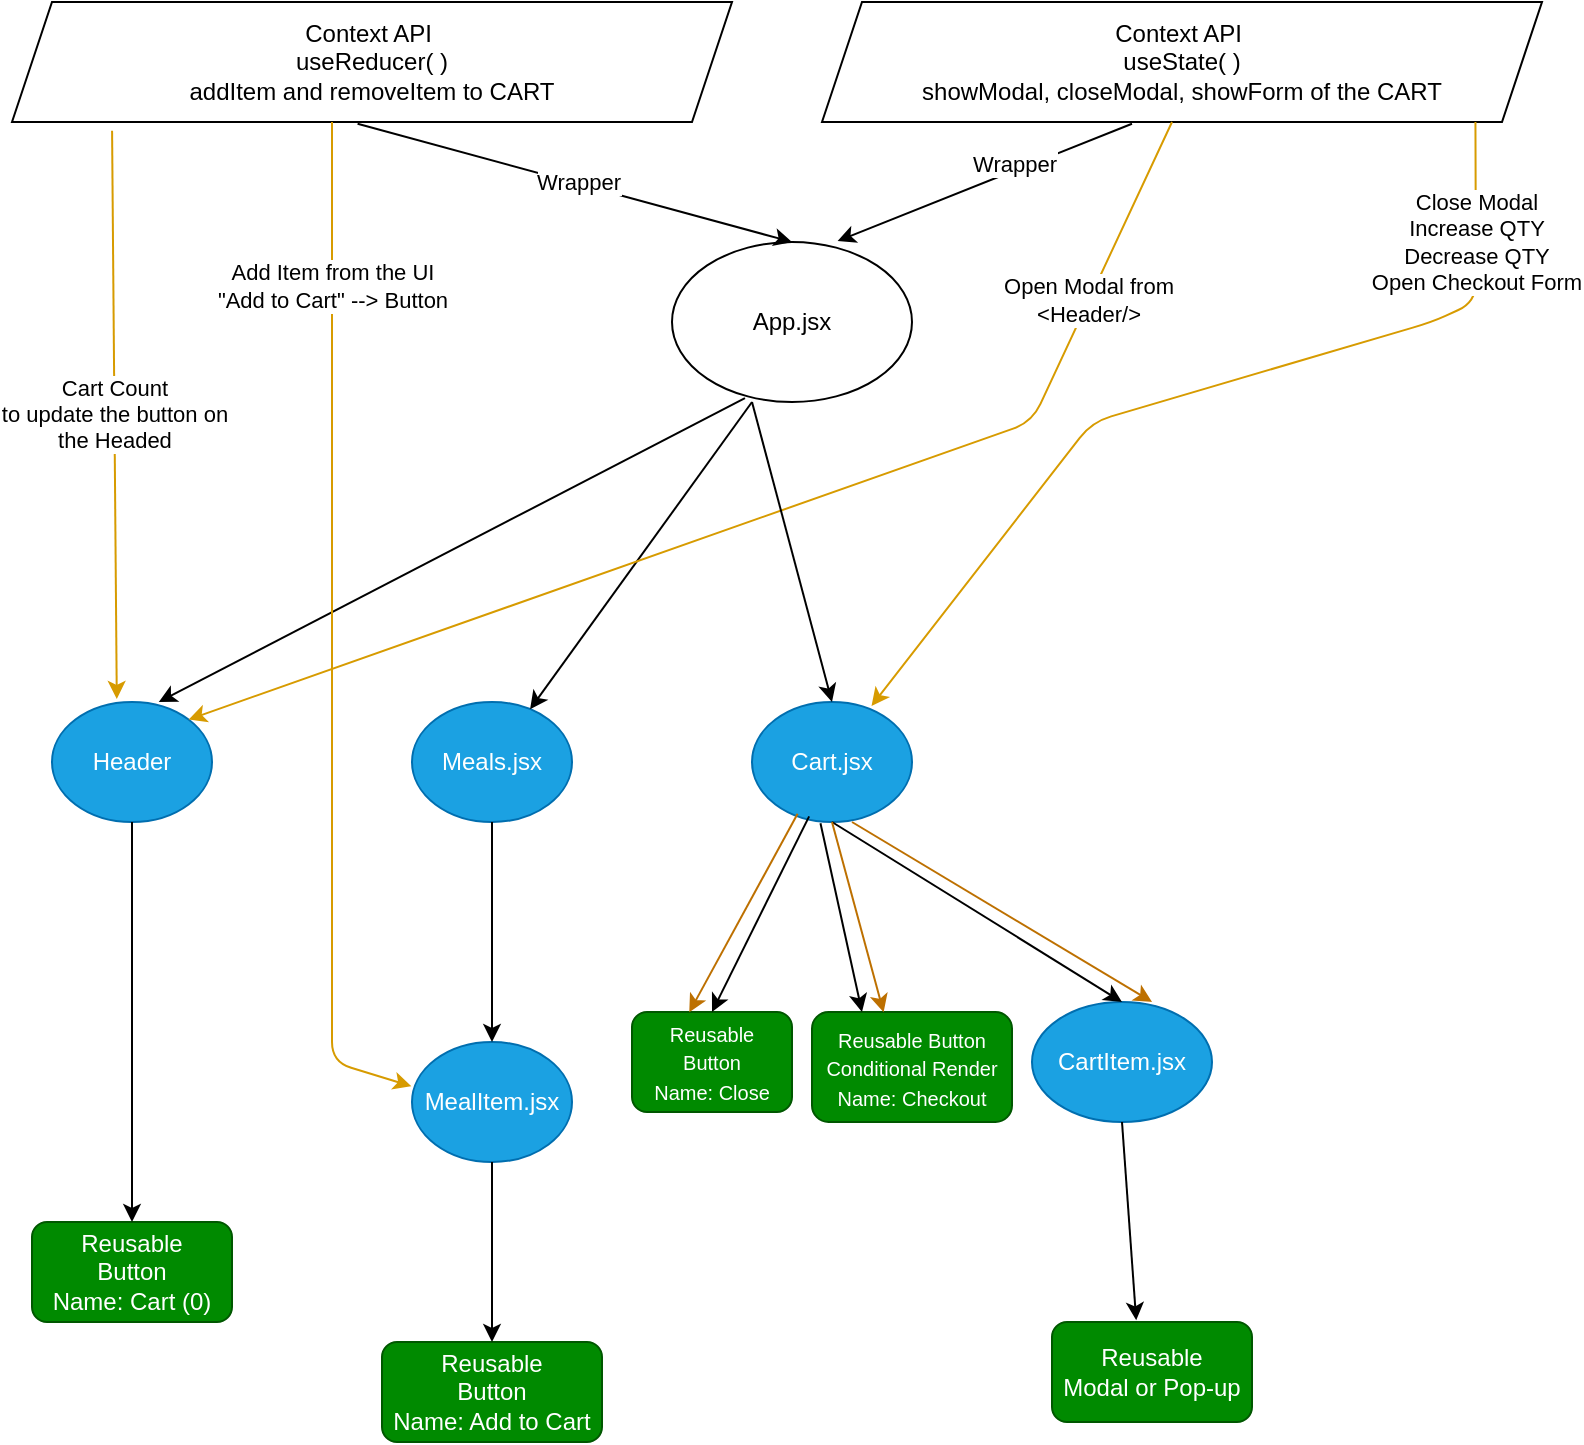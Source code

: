 <mxfile>
    <diagram id="-xRTF9BAHJE05iC_fFnF" name="Frontend">
        <mxGraphModel dx="814" dy="577" grid="1" gridSize="10" guides="1" tooltips="1" connect="1" arrows="1" fold="1" page="1" pageScale="1" pageWidth="850" pageHeight="1100" math="0" shadow="0">
            <root>
                <mxCell id="0"/>
                <mxCell id="1" parent="0"/>
                <mxCell id="2" value="App.jsx" style="ellipse;whiteSpace=wrap;html=1;" parent="1" vertex="1">
                    <mxGeometry x="350" y="140" width="120" height="80" as="geometry"/>
                </mxCell>
                <mxCell id="3" value="" style="endArrow=classic;html=1;entryX=0.667;entryY=0;entryDx=0;entryDy=0;entryPerimeter=0;exitX=0.304;exitY=0.976;exitDx=0;exitDy=0;exitPerimeter=0;" parent="1" source="2" target="4" edge="1">
                    <mxGeometry width="50" height="50" relative="1" as="geometry">
                        <mxPoint x="380" y="200" as="sourcePoint"/>
                        <mxPoint x="300" y="230" as="targetPoint"/>
                        <Array as="points"/>
                    </mxGeometry>
                </mxCell>
                <mxCell id="4" value="Header" style="ellipse;whiteSpace=wrap;html=1;fillColor=#1ba1e2;fontColor=#ffffff;strokeColor=#006EAF;" parent="1" vertex="1">
                    <mxGeometry x="40" y="370" width="80" height="60" as="geometry"/>
                </mxCell>
                <mxCell id="5" value="Meals.jsx" style="ellipse;whiteSpace=wrap;html=1;fillColor=#1ba1e2;fontColor=#ffffff;strokeColor=#006EAF;" parent="1" vertex="1">
                    <mxGeometry x="220" y="370" width="80" height="60" as="geometry"/>
                </mxCell>
                <mxCell id="6" value="MealItem.jsx" style="ellipse;whiteSpace=wrap;html=1;fillColor=#1ba1e2;fontColor=#ffffff;strokeColor=#006EAF;" parent="1" vertex="1">
                    <mxGeometry x="220" y="540" width="80" height="60" as="geometry"/>
                </mxCell>
                <mxCell id="7" value="Reusable&lt;br&gt;Button&lt;br&gt;Name: Cart (0)" style="rounded=1;whiteSpace=wrap;html=1;fillColor=#008a00;fontColor=#ffffff;strokeColor=#005700;" parent="1" vertex="1">
                    <mxGeometry x="30" y="630" width="100" height="50" as="geometry"/>
                </mxCell>
                <mxCell id="8" value="Reusable&lt;br&gt;Button&lt;br&gt;Name: Add to Cart" style="rounded=1;whiteSpace=wrap;html=1;fillColor=#008a00;fontColor=#ffffff;strokeColor=#005700;" parent="1" vertex="1">
                    <mxGeometry x="205" y="690" width="110" height="50" as="geometry"/>
                </mxCell>
                <mxCell id="9" value="" style="endArrow=classic;html=1;" parent="1" target="5" edge="1">
                    <mxGeometry width="50" height="50" relative="1" as="geometry">
                        <mxPoint x="390" y="220" as="sourcePoint"/>
                        <mxPoint x="110.04" y="240" as="targetPoint"/>
                    </mxGeometry>
                </mxCell>
                <mxCell id="11" value="" style="endArrow=classic;html=1;entryX=0.5;entryY=0;entryDx=0;entryDy=0;exitX=0.5;exitY=1;exitDx=0;exitDy=0;" parent="1" source="5" target="6" edge="1">
                    <mxGeometry width="50" height="50" relative="1" as="geometry">
                        <mxPoint x="375.037" y="176.043" as="sourcePoint"/>
                        <mxPoint x="318.85" y="244.928" as="targetPoint"/>
                        <Array as="points"/>
                    </mxGeometry>
                </mxCell>
                <mxCell id="12" value="" style="endArrow=classic;html=1;entryX=0.5;entryY=0;entryDx=0;entryDy=0;exitX=0.5;exitY=1;exitDx=0;exitDy=0;" parent="1" source="6" target="8" edge="1">
                    <mxGeometry width="50" height="50" relative="1" as="geometry">
                        <mxPoint x="290" y="320" as="sourcePoint"/>
                        <mxPoint x="290" y="380" as="targetPoint"/>
                        <Array as="points"/>
                    </mxGeometry>
                </mxCell>
                <mxCell id="13" value="" style="endArrow=classic;html=1;entryX=0.5;entryY=0;entryDx=0;entryDy=0;exitX=0.5;exitY=1;exitDx=0;exitDy=0;" parent="1" source="4" target="7" edge="1">
                    <mxGeometry width="50" height="50" relative="1" as="geometry">
                        <mxPoint x="300" y="330" as="sourcePoint"/>
                        <mxPoint x="300" y="390" as="targetPoint"/>
                        <Array as="points"/>
                    </mxGeometry>
                </mxCell>
                <mxCell id="14" value="Context API&amp;nbsp;&lt;br&gt;useReducer( )&lt;br&gt;addItem and removeItem to CART" style="shape=parallelogram;perimeter=parallelogramPerimeter;whiteSpace=wrap;html=1;fixedSize=1;" parent="1" vertex="1">
                    <mxGeometry x="20" y="20" width="360" height="60" as="geometry"/>
                </mxCell>
                <mxCell id="15" value="" style="endArrow=classic;html=1;exitX=0.48;exitY=1.015;exitDx=0;exitDy=0;entryX=0.5;entryY=0;entryDx=0;entryDy=0;exitPerimeter=0;" parent="1" source="14" target="2" edge="1">
                    <mxGeometry width="50" height="50" relative="1" as="geometry">
                        <mxPoint x="425.344" y="80.004" as="sourcePoint"/>
                        <mxPoint x="357.999" y="204.062" as="targetPoint"/>
                    </mxGeometry>
                </mxCell>
                <mxCell id="27" value="Wrapper" style="edgeLabel;html=1;align=center;verticalAlign=middle;resizable=0;points=[];" parent="15" vertex="1" connectable="0">
                    <mxGeometry x="0.014" y="1" relative="1" as="geometry">
                        <mxPoint as="offset"/>
                    </mxGeometry>
                </mxCell>
                <mxCell id="16" value="Cart Count&lt;br&gt;to update the button on&lt;br&gt;the Headed" style="endArrow=classic;html=1;entryX=0.405;entryY=-0.025;entryDx=0;entryDy=0;entryPerimeter=0;fillColor=#ffcd28;strokeColor=#d79b00;gradientColor=#ffa500;exitX=0.139;exitY=1.072;exitDx=0;exitDy=0;exitPerimeter=0;" parent="1" source="14" target="4" edge="1">
                    <mxGeometry width="50" height="50" relative="1" as="geometry">
                        <mxPoint x="69" y="70" as="sourcePoint"/>
                        <mxPoint x="70" y="360" as="targetPoint"/>
                        <Array as="points"/>
                    </mxGeometry>
                </mxCell>
                <mxCell id="17" value="Add Item from the UI&lt;br&gt;&quot;Add to Cart&quot; --&amp;gt; Button" style="endArrow=classic;html=1;fillColor=#ffcd28;strokeColor=#d79b00;gradientColor=#ffa500;entryX=-0.004;entryY=0.368;entryDx=0;entryDy=0;entryPerimeter=0;" parent="1" target="6" edge="1">
                    <mxGeometry x="-0.68" width="50" height="50" relative="1" as="geometry">
                        <mxPoint x="180" y="80" as="sourcePoint"/>
                        <mxPoint x="150" y="600" as="targetPoint"/>
                        <Array as="points">
                            <mxPoint x="180" y="550"/>
                        </Array>
                        <mxPoint as="offset"/>
                    </mxGeometry>
                </mxCell>
                <mxCell id="18" value="Context API&amp;nbsp;&lt;br&gt;useState( )&lt;br&gt;showModal, closeModal, showForm of the CART" style="shape=parallelogram;perimeter=parallelogramPerimeter;whiteSpace=wrap;html=1;fixedSize=1;" parent="1" vertex="1">
                    <mxGeometry x="425" y="20" width="360" height="60" as="geometry"/>
                </mxCell>
                <mxCell id="19" value="" style="endArrow=classic;html=1;exitX=0.48;exitY=1.015;exitDx=0;exitDy=0;entryX=0.69;entryY=-0.006;entryDx=0;entryDy=0;exitPerimeter=0;entryPerimeter=0;" parent="1" target="2" edge="1">
                    <mxGeometry width="50" height="50" relative="1" as="geometry">
                        <mxPoint x="580" y="80.9" as="sourcePoint"/>
                        <mxPoint x="797.2" y="140.0" as="targetPoint"/>
                    </mxGeometry>
                </mxCell>
                <mxCell id="28" value="Wrapper" style="edgeLabel;html=1;align=center;verticalAlign=middle;resizable=0;points=[];" parent="19" vertex="1" connectable="0">
                    <mxGeometry x="-0.212" y="-4" relative="1" as="geometry">
                        <mxPoint as="offset"/>
                    </mxGeometry>
                </mxCell>
                <mxCell id="20" value="Open Modal from&lt;br&gt;&amp;lt;Header/&amp;gt;" style="endArrow=classic;html=1;fillColor=#ffcd28;strokeColor=#d79b00;gradientColor=#ffa500;entryX=1;entryY=0;entryDx=0;entryDy=0;" parent="1" target="4" edge="1">
                    <mxGeometry x="-0.678" width="50" height="50" relative="1" as="geometry">
                        <mxPoint x="600" y="80.0" as="sourcePoint"/>
                        <mxPoint x="430" y="450" as="targetPoint"/>
                        <Array as="points">
                            <mxPoint x="530" y="230"/>
                        </Array>
                        <mxPoint as="offset"/>
                    </mxGeometry>
                </mxCell>
                <mxCell id="21" value="Cart.jsx" style="ellipse;whiteSpace=wrap;html=1;fillColor=#1ba1e2;fontColor=#ffffff;strokeColor=#006EAF;" parent="1" vertex="1">
                    <mxGeometry x="390" y="370" width="80" height="60" as="geometry"/>
                </mxCell>
                <mxCell id="22" value="" style="endArrow=classic;html=1;entryX=0.5;entryY=0;entryDx=0;entryDy=0;" parent="1" target="21" edge="1">
                    <mxGeometry width="50" height="50" relative="1" as="geometry">
                        <mxPoint x="390" y="220" as="sourcePoint"/>
                        <mxPoint x="360.004" y="383.301" as="targetPoint"/>
                    </mxGeometry>
                </mxCell>
                <mxCell id="23" value="CartItem.jsx" style="ellipse;whiteSpace=wrap;html=1;fillColor=#1ba1e2;fontColor=#ffffff;strokeColor=#006EAF;" parent="1" vertex="1">
                    <mxGeometry x="530" y="520" width="90" height="60" as="geometry"/>
                </mxCell>
                <mxCell id="24" value="" style="endArrow=classic;html=1;entryX=0.5;entryY=0;entryDx=0;entryDy=0;exitX=0.5;exitY=1;exitDx=0;exitDy=0;" parent="1" source="21" target="23" edge="1">
                    <mxGeometry width="50" height="50" relative="1" as="geometry">
                        <mxPoint x="440.0" y="500" as="sourcePoint"/>
                        <mxPoint x="440.0" y="570" as="targetPoint"/>
                        <Array as="points"/>
                    </mxGeometry>
                </mxCell>
                <mxCell id="25" value="Reusable&lt;br&gt;Modal or Pop-up" style="rounded=1;whiteSpace=wrap;html=1;fillColor=#008a00;fontColor=#ffffff;strokeColor=#005700;" parent="1" vertex="1">
                    <mxGeometry x="540" y="680" width="100" height="50" as="geometry"/>
                </mxCell>
                <mxCell id="26" value="" style="endArrow=classic;html=1;entryX=0.421;entryY=-0.017;entryDx=0;entryDy=0;exitX=0.5;exitY=1;exitDx=0;exitDy=0;entryPerimeter=0;" parent="1" source="23" target="25" edge="1">
                    <mxGeometry width="50" height="50" relative="1" as="geometry">
                        <mxPoint x="660" y="540" as="sourcePoint"/>
                        <mxPoint x="660" y="660" as="targetPoint"/>
                        <Array as="points"/>
                    </mxGeometry>
                </mxCell>
                <mxCell id="29" value="&lt;font style=&quot;font-size: 10px;&quot;&gt;Reusable&lt;br&gt;Button&lt;br&gt;Name: Close&lt;/font&gt;" style="rounded=1;whiteSpace=wrap;html=1;fillColor=#008a00;fontColor=#ffffff;strokeColor=#005700;" parent="1" vertex="1">
                    <mxGeometry x="330" y="525" width="80" height="50" as="geometry"/>
                </mxCell>
                <mxCell id="30" value="&lt;font style=&quot;font-size: 10px;&quot;&gt;Reusable Button&lt;br&gt;Conditional Render&lt;br&gt;Name: Checkout&lt;/font&gt;" style="rounded=1;whiteSpace=wrap;html=1;fillColor=#008a00;fontColor=#ffffff;strokeColor=#005700;" parent="1" vertex="1">
                    <mxGeometry x="420" y="525" width="100" height="55" as="geometry"/>
                </mxCell>
                <mxCell id="31" value="" style="endArrow=classic;html=1;entryX=0.5;entryY=0;entryDx=0;entryDy=0;exitX=0.357;exitY=0.953;exitDx=0;exitDy=0;exitPerimeter=0;" parent="1" source="21" target="29" edge="1">
                    <mxGeometry width="50" height="50" relative="1" as="geometry">
                        <mxPoint x="400" y="450" as="sourcePoint"/>
                        <mxPoint x="400" y="550" as="targetPoint"/>
                        <Array as="points"/>
                    </mxGeometry>
                </mxCell>
                <mxCell id="32" value="" style="endArrow=classic;html=1;entryX=0.25;entryY=0;entryDx=0;entryDy=0;exitX=0.428;exitY=1.011;exitDx=0;exitDy=0;exitPerimeter=0;" parent="1" source="21" target="30" edge="1">
                    <mxGeometry width="50" height="50" relative="1" as="geometry">
                        <mxPoint x="430" y="460" as="sourcePoint"/>
                        <mxPoint x="400" y="540" as="targetPoint"/>
                        <Array as="points"/>
                    </mxGeometry>
                </mxCell>
                <mxCell id="34" value="Close Modal&lt;br&gt;Increase QTY&lt;br&gt;Decrease QTY&lt;br&gt;Open Checkout Form" style="endArrow=classic;html=1;fillColor=#ffcd28;strokeColor=#d79b00;gradientColor=#ffa500;entryX=0.747;entryY=0.033;entryDx=0;entryDy=0;entryPerimeter=0;" parent="1" target="21" edge="1">
                    <mxGeometry x="-0.745" width="50" height="50" relative="1" as="geometry">
                        <mxPoint x="751.72" y="80.0" as="sourcePoint"/>
                        <mxPoint x="260.004" y="378.787" as="targetPoint"/>
                        <Array as="points">
                            <mxPoint x="752" y="170"/>
                            <mxPoint x="730" y="180"/>
                            <mxPoint x="560" y="230"/>
                        </Array>
                        <mxPoint as="offset"/>
                    </mxGeometry>
                </mxCell>
                <mxCell id="35" value="" style="endArrow=classic;html=1;fontSize=10;entryX=0.667;entryY=0;entryDx=0;entryDy=0;entryPerimeter=0;fillColor=#f0a30a;strokeColor=#BD7000;" parent="1" target="23" edge="1">
                    <mxGeometry width="50" height="50" relative="1" as="geometry">
                        <mxPoint x="440" y="430" as="sourcePoint"/>
                        <mxPoint x="620" y="440" as="targetPoint"/>
                    </mxGeometry>
                </mxCell>
                <mxCell id="36" value="" style="endArrow=classic;html=1;fontSize=10;entryX=0.358;entryY=0.003;entryDx=0;entryDy=0;entryPerimeter=0;fillColor=#f0a30a;strokeColor=#BD7000;" parent="1" target="30" edge="1">
                    <mxGeometry width="50" height="50" relative="1" as="geometry">
                        <mxPoint x="430" y="430" as="sourcePoint"/>
                        <mxPoint x="568.1" y="525" as="targetPoint"/>
                    </mxGeometry>
                </mxCell>
                <mxCell id="37" value="" style="endArrow=classic;html=1;fontSize=10;entryX=0.358;entryY=0.003;entryDx=0;entryDy=0;fillColor=#f0a30a;strokeColor=#BD7000;exitX=0.285;exitY=0.932;exitDx=0;exitDy=0;exitPerimeter=0;entryPerimeter=0;" parent="1" source="21" target="29" edge="1">
                    <mxGeometry width="50" height="50" relative="1" as="geometry">
                        <mxPoint x="340" y="370.0" as="sourcePoint"/>
                        <mxPoint x="373.64" y="461.95" as="targetPoint"/>
                    </mxGeometry>
                </mxCell>
            </root>
        </mxGraphModel>
    </diagram>
</mxfile>